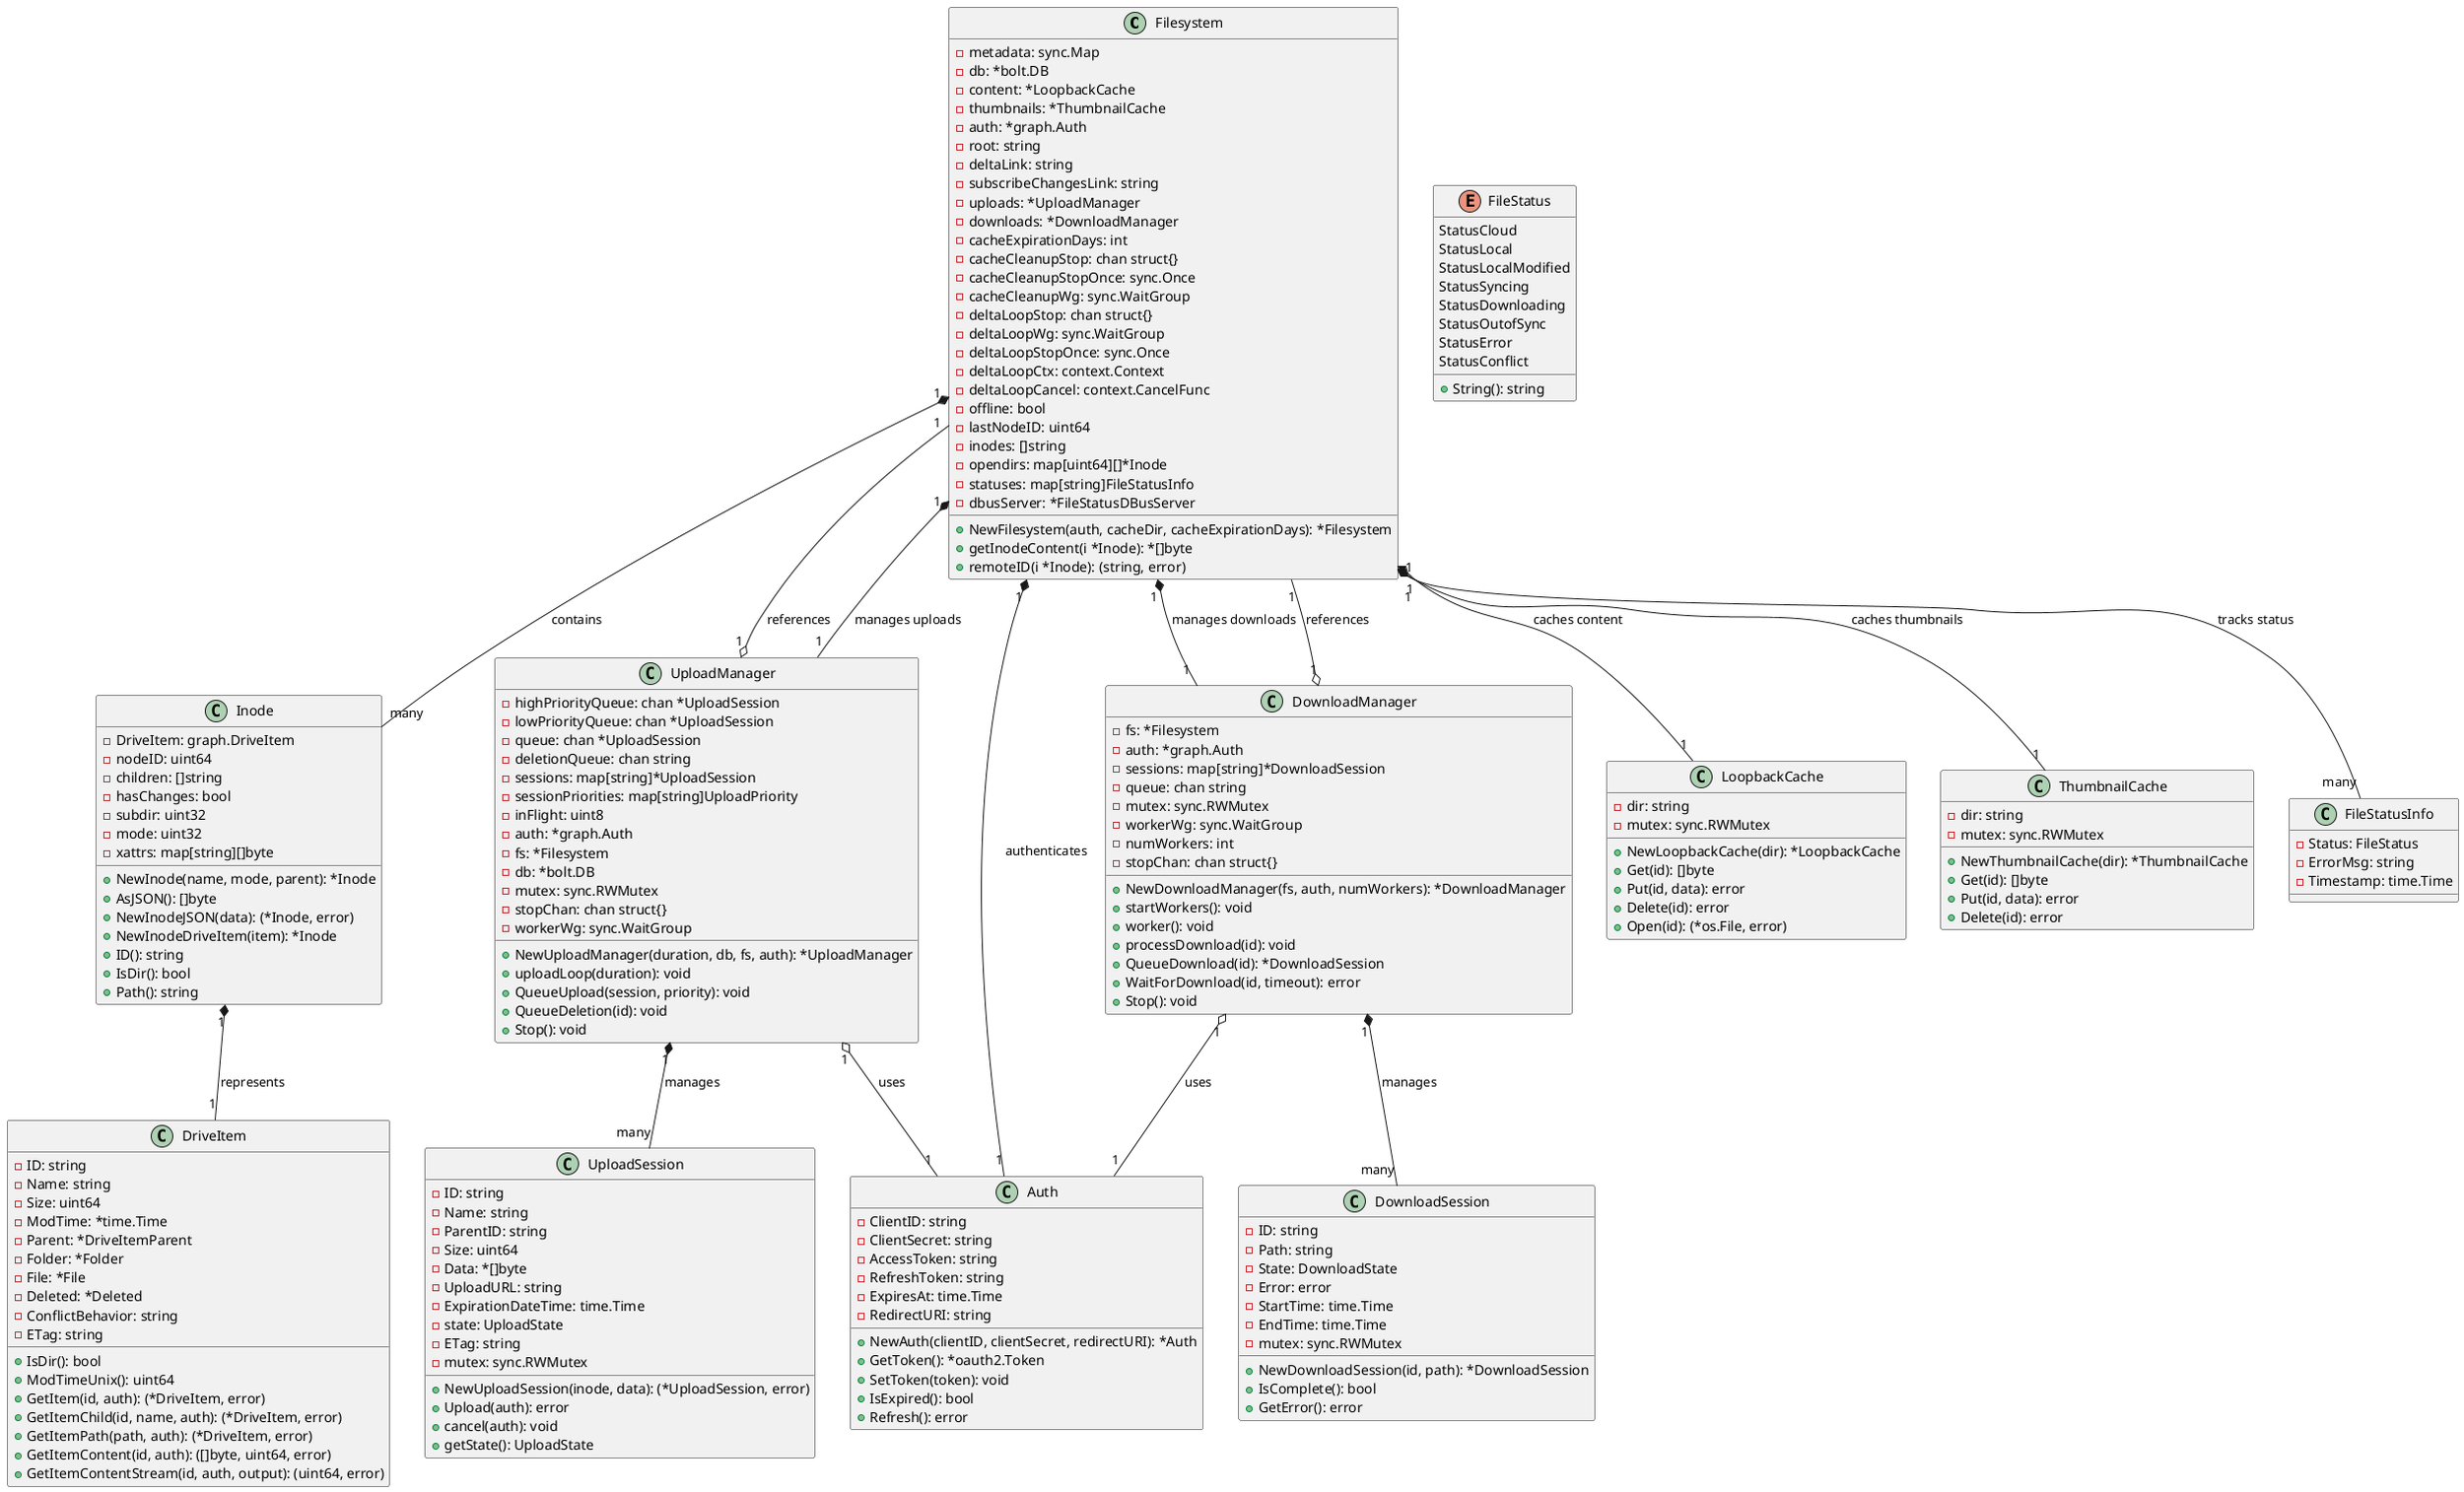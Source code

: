 @startuml OneMount Core Engine

' Class definitions
class Filesystem {
  -metadata: sync.Map
  -db: *bolt.DB
  -content: *LoopbackCache
  -thumbnails: *ThumbnailCache
  -auth: *graph.Auth
  -root: string
  -deltaLink: string
  -subscribeChangesLink: string
  -uploads: *UploadManager
  -downloads: *DownloadManager
  -cacheExpirationDays: int
  -cacheCleanupStop: chan struct{}
  -cacheCleanupStopOnce: sync.Once
  -cacheCleanupWg: sync.WaitGroup
  -deltaLoopStop: chan struct{}
  -deltaLoopWg: sync.WaitGroup
  -deltaLoopStopOnce: sync.Once
  -deltaLoopCtx: context.Context
  -deltaLoopCancel: context.CancelFunc
  -offline: bool
  -lastNodeID: uint64
  -inodes: []string
  -opendirs: map[uint64][]*Inode
  -statuses: map[string]FileStatusInfo
  -dbusServer: *FileStatusDBusServer
  +NewFilesystem(auth, cacheDir, cacheExpirationDays): *Filesystem
  +getInodeContent(i *Inode): *[]byte
  +remoteID(i *Inode): (string, error)
}

class Inode {
  -DriveItem: graph.DriveItem
  -nodeID: uint64
  -children: []string
  -hasChanges: bool
  -subdir: uint32
  -mode: uint32
  -xattrs: map[string][]byte
  +NewInode(name, mode, parent): *Inode
  +AsJSON(): []byte
  +NewInodeJSON(data): (*Inode, error)
  +NewInodeDriveItem(item): *Inode
  +ID(): string
  +IsDir(): bool
  +Path(): string
}

class DriveItem {
  -ID: string
  -Name: string
  -Size: uint64
  -ModTime: *time.Time
  -Parent: *DriveItemParent
  -Folder: *Folder
  -File: *File
  -Deleted: *Deleted
  -ConflictBehavior: string
  -ETag: string
  +IsDir(): bool
  +ModTimeUnix(): uint64
  +GetItem(id, auth): (*DriveItem, error)
  +GetItemChild(id, name, auth): (*DriveItem, error)
  +GetItemPath(path, auth): (*DriveItem, error)
  +GetItemContent(id, auth): ([]byte, uint64, error)
  +GetItemContentStream(id, auth, output): (uint64, error)
}

class UploadManager {
  -highPriorityQueue: chan *UploadSession
  -lowPriorityQueue: chan *UploadSession
  -queue: chan *UploadSession
  -deletionQueue: chan string
  -sessions: map[string]*UploadSession
  -sessionPriorities: map[string]UploadPriority
  -inFlight: uint8
  -auth: *graph.Auth
  -fs: *Filesystem
  -db: *bolt.DB
  -mutex: sync.RWMutex
  -stopChan: chan struct{}
  -workerWg: sync.WaitGroup
  +NewUploadManager(duration, db, fs, auth): *UploadManager
  +uploadLoop(duration): void
  +QueueUpload(session, priority): void
  +QueueDeletion(id): void
  +Stop(): void
}

class DownloadManager {
  -fs: *Filesystem
  -auth: *graph.Auth
  -sessions: map[string]*DownloadSession
  -queue: chan string
  -mutex: sync.RWMutex
  -workerWg: sync.WaitGroup
  -numWorkers: int
  -stopChan: chan struct{}
  +NewDownloadManager(fs, auth, numWorkers): *DownloadManager
  +startWorkers(): void
  +worker(): void
  +processDownload(id): void
  +QueueDownload(id): *DownloadSession
  +WaitForDownload(id, timeout): error
  +Stop(): void
}

class Auth {
  -ClientID: string
  -ClientSecret: string
  -AccessToken: string
  -RefreshToken: string
  -ExpiresAt: time.Time
  -RedirectURI: string
  +NewAuth(clientID, clientSecret, redirectURI): *Auth
  +GetToken(): *oauth2.Token
  +SetToken(token): void
  +IsExpired(): bool
  +Refresh(): error
}

class LoopbackCache {
  -dir: string
  -mutex: sync.RWMutex
  +NewLoopbackCache(dir): *LoopbackCache
  +Get(id): []byte
  +Put(id, data): error
  +Delete(id): error
  +Open(id): (*os.File, error)
}

class ThumbnailCache {
  -dir: string
  -mutex: sync.RWMutex
  +NewThumbnailCache(dir): *ThumbnailCache
  +Get(id): []byte
  +Put(id, data): error
  +Delete(id): error
}

enum FileStatus {
  StatusCloud
  StatusLocal
  StatusLocalModified
  StatusSyncing
  StatusDownloading
  StatusOutofSync
  StatusError
  StatusConflict
  +String(): string
}

class FileStatusInfo {
  -Status: FileStatus
  -ErrorMsg: string
  -Timestamp: time.Time
}

class UploadSession {
  -ID: string
  -Name: string
  -ParentID: string
  -Size: uint64
  -Data: *[]byte
  -UploadURL: string
  -ExpirationDateTime: time.Time
  -state: UploadState
  -ETag: string
  -mutex: sync.RWMutex
  +NewUploadSession(inode, data): (*UploadSession, error)
  +Upload(auth): error
  +cancel(auth): void
  +getState(): UploadState
}

class DownloadSession {
  -ID: string
  -Path: string
  -State: DownloadState
  -Error: error
  -StartTime: time.Time
  -EndTime: time.Time
  -mutex: sync.RWMutex
  +NewDownloadSession(id, path): *DownloadSession
  +IsComplete(): bool
  +GetError(): error
}

' Relationships
Filesystem "1" *-- "many" Inode : contains
Filesystem "1" *-- "1" UploadManager : manages uploads
Filesystem "1" *-- "1" DownloadManager : manages downloads
Filesystem "1" *-- "1" LoopbackCache : caches content
Filesystem "1" *-- "1" ThumbnailCache : caches thumbnails
Filesystem "1" *-- "1" Auth : authenticates
Filesystem "1" *-- "many" FileStatusInfo : tracks status

Inode "1" *-- "1" DriveItem : represents

UploadManager "1" *-- "many" UploadSession : manages
UploadManager "1" o-- "1" Filesystem : references
UploadManager "1" o-- "1" Auth : uses

DownloadManager "1" *-- "many" DownloadSession : manages
DownloadManager "1" o-- "1" Filesystem : references
DownloadManager "1" o-- "1" Auth : uses

@enduml
